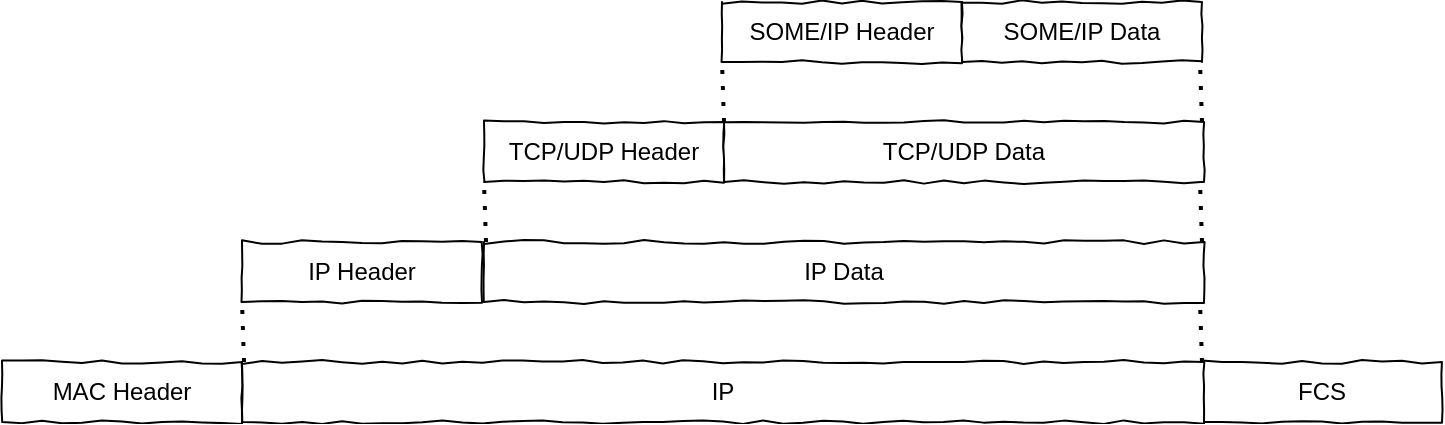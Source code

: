 <mxfile version="17.2.5" type="github">
  <diagram id="6n2Qo_R6uzptegcxvU9T" name="Page-1">
    <mxGraphModel dx="1068" dy="687" grid="1" gridSize="10" guides="1" tooltips="1" connect="1" arrows="1" fold="1" page="1" pageScale="1" pageWidth="827" pageHeight="1169" math="0" shadow="0">
      <root>
        <mxCell id="0" />
        <mxCell id="1" parent="0" />
        <mxCell id="FZxOpHQzCXU8U4DyXLd_-14" value="SOME/IP Header" style="rounded=0;whiteSpace=wrap;html=1;comic=1;" vertex="1" parent="1">
          <mxGeometry x="410" y="230" width="120" height="30" as="geometry" />
        </mxCell>
        <mxCell id="FZxOpHQzCXU8U4DyXLd_-15" value="SOME/IP Data" style="rounded=0;whiteSpace=wrap;html=1;comic=1;" vertex="1" parent="1">
          <mxGeometry x="530" y="230" width="120" height="30" as="geometry" />
        </mxCell>
        <mxCell id="FZxOpHQzCXU8U4DyXLd_-16" value="TCP/UDP Header" style="rounded=0;whiteSpace=wrap;html=1;comic=1;" vertex="1" parent="1">
          <mxGeometry x="291" y="290" width="120" height="30" as="geometry" />
        </mxCell>
        <mxCell id="FZxOpHQzCXU8U4DyXLd_-17" value="TCP/UDP Data" style="rounded=0;whiteSpace=wrap;html=1;comic=1;" vertex="1" parent="1">
          <mxGeometry x="411" y="290" width="240" height="30" as="geometry" />
        </mxCell>
        <mxCell id="FZxOpHQzCXU8U4DyXLd_-18" value="FCS" style="rounded=0;whiteSpace=wrap;html=1;comic=1;" vertex="1" parent="1">
          <mxGeometry x="650" y="410" width="120" height="30" as="geometry" />
        </mxCell>
        <mxCell id="FZxOpHQzCXU8U4DyXLd_-19" value="IP Data" style="rounded=0;whiteSpace=wrap;html=1;comic=1;" vertex="1" parent="1">
          <mxGeometry x="291" y="350" width="360" height="30" as="geometry" />
        </mxCell>
        <mxCell id="FZxOpHQzCXU8U4DyXLd_-20" value="MAC Header" style="rounded=0;whiteSpace=wrap;html=1;comic=1;" vertex="1" parent="1">
          <mxGeometry x="50" y="410" width="120" height="30" as="geometry" />
        </mxCell>
        <mxCell id="FZxOpHQzCXU8U4DyXLd_-22" value="IP" style="rounded=0;whiteSpace=wrap;html=1;comic=1;" vertex="1" parent="1">
          <mxGeometry x="170" y="410" width="481" height="30" as="geometry" />
        </mxCell>
        <mxCell id="FZxOpHQzCXU8U4DyXLd_-23" value="IP Header" style="rounded=0;whiteSpace=wrap;html=1;comic=1;" vertex="1" parent="1">
          <mxGeometry x="170" y="350" width="120" height="30" as="geometry" />
        </mxCell>
        <mxCell id="FZxOpHQzCXU8U4DyXLd_-26" value="" style="endArrow=none;dashed=1;html=1;dashPattern=1 3;strokeWidth=2;rounded=0;exitX=0;exitY=0;exitDx=0;exitDy=0;" edge="1" parent="1" source="FZxOpHQzCXU8U4DyXLd_-17">
          <mxGeometry width="50" height="50" relative="1" as="geometry">
            <mxPoint x="360" y="310" as="sourcePoint" />
            <mxPoint x="410" y="260" as="targetPoint" />
          </mxGeometry>
        </mxCell>
        <mxCell id="FZxOpHQzCXU8U4DyXLd_-27" value="" style="endArrow=none;dashed=1;html=1;dashPattern=1 3;strokeWidth=2;rounded=0;exitX=0;exitY=0;exitDx=0;exitDy=0;" edge="1" parent="1">
          <mxGeometry width="50" height="50" relative="1" as="geometry">
            <mxPoint x="650.0" y="290" as="sourcePoint" />
            <mxPoint x="649" y="260" as="targetPoint" />
          </mxGeometry>
        </mxCell>
        <mxCell id="FZxOpHQzCXU8U4DyXLd_-28" value="" style="endArrow=none;dashed=1;html=1;dashPattern=1 3;strokeWidth=2;rounded=0;exitX=0;exitY=0;exitDx=0;exitDy=0;" edge="1" parent="1">
          <mxGeometry width="50" height="50" relative="1" as="geometry">
            <mxPoint x="292.0" y="350" as="sourcePoint" />
            <mxPoint x="291" y="320" as="targetPoint" />
          </mxGeometry>
        </mxCell>
        <mxCell id="FZxOpHQzCXU8U4DyXLd_-29" value="" style="endArrow=none;dashed=1;html=1;dashPattern=1 3;strokeWidth=2;rounded=0;exitX=0;exitY=0;exitDx=0;exitDy=0;" edge="1" parent="1">
          <mxGeometry width="50" height="50" relative="1" as="geometry">
            <mxPoint x="650.0" y="350" as="sourcePoint" />
            <mxPoint x="649" y="320" as="targetPoint" />
          </mxGeometry>
        </mxCell>
        <mxCell id="FZxOpHQzCXU8U4DyXLd_-30" value="" style="endArrow=none;dashed=1;html=1;dashPattern=1 3;strokeWidth=2;rounded=0;exitX=0;exitY=0;exitDx=0;exitDy=0;" edge="1" parent="1">
          <mxGeometry width="50" height="50" relative="1" as="geometry">
            <mxPoint x="650.0" y="410" as="sourcePoint" />
            <mxPoint x="649" y="380" as="targetPoint" />
          </mxGeometry>
        </mxCell>
        <mxCell id="FZxOpHQzCXU8U4DyXLd_-31" value="" style="endArrow=none;dashed=1;html=1;dashPattern=1 3;strokeWidth=2;rounded=0;exitX=0;exitY=0;exitDx=0;exitDy=0;" edge="1" parent="1">
          <mxGeometry width="50" height="50" relative="1" as="geometry">
            <mxPoint x="171.0" y="410" as="sourcePoint" />
            <mxPoint x="170" y="380" as="targetPoint" />
          </mxGeometry>
        </mxCell>
      </root>
    </mxGraphModel>
  </diagram>
</mxfile>
